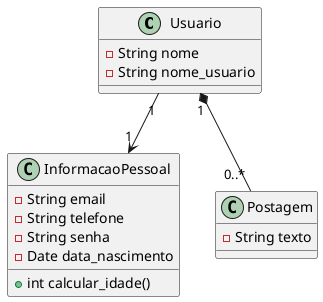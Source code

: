 @startuml
class Usuario {
    - String nome
    - String nome_usuario
}

class InformacaoPessoal {
    - String email
    - String telefone
    - String senha
    - Date data_nascimento
    + int calcular_idade()
}

class Postagem {
   - String texto
}

Usuario "1"-->"1" InformacaoPessoal
Usuario "1"*-- "0..*" Postagem

@enduml